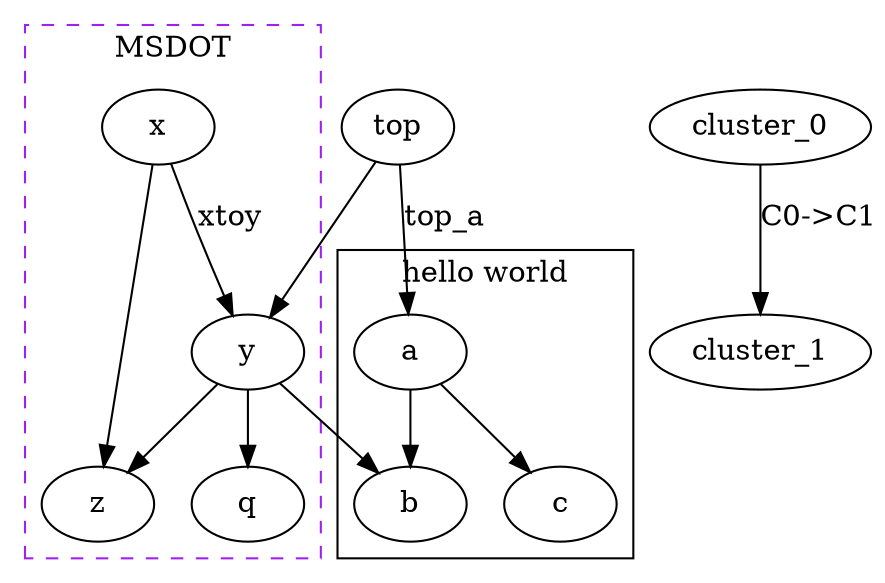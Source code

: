 digraph G {
	subgraph cluster_0 {
		label = "hello world";
		a -> b;
		a -> c;
		color = hot_pink;
	}

	subgraph cluster_1 {
		label = "MSDOT";
		style= "dashed";
		color=purple;
		x -> y [ label = "xtoy" ];
		x -> z;
		y -> z;
		y -> q;
	}
	cluster_0 -> cluster_1 [ label = "C0->C1" ];
	top -> a [ label = "top_a" ];
	top -> y;
	y -> b;
}
